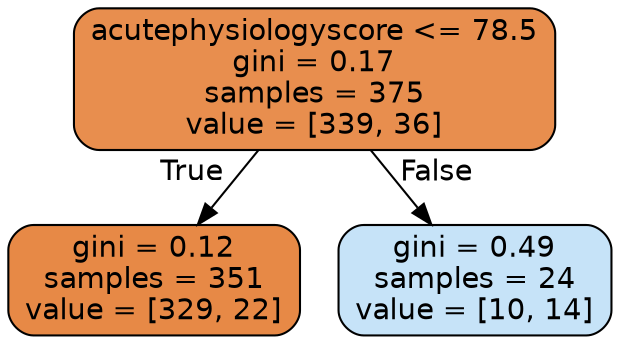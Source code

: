 digraph Tree {
node [shape=box, style="filled, rounded", color="black", fontname="helvetica"] ;
edge [fontname="helvetica"] ;
0 [label="acutephysiologyscore <= 78.5\ngini = 0.17\nsamples = 375\nvalue = [339, 36]", fillcolor="#e88e4e"] ;
1 [label="gini = 0.12\nsamples = 351\nvalue = [329, 22]", fillcolor="#e78946"] ;
0 -> 1 [labeldistance=2.5, labelangle=45, headlabel="True"] ;
2 [label="gini = 0.49\nsamples = 24\nvalue = [10, 14]", fillcolor="#c6e3f8"] ;
0 -> 2 [labeldistance=2.5, labelangle=-45, headlabel="False"] ;
}